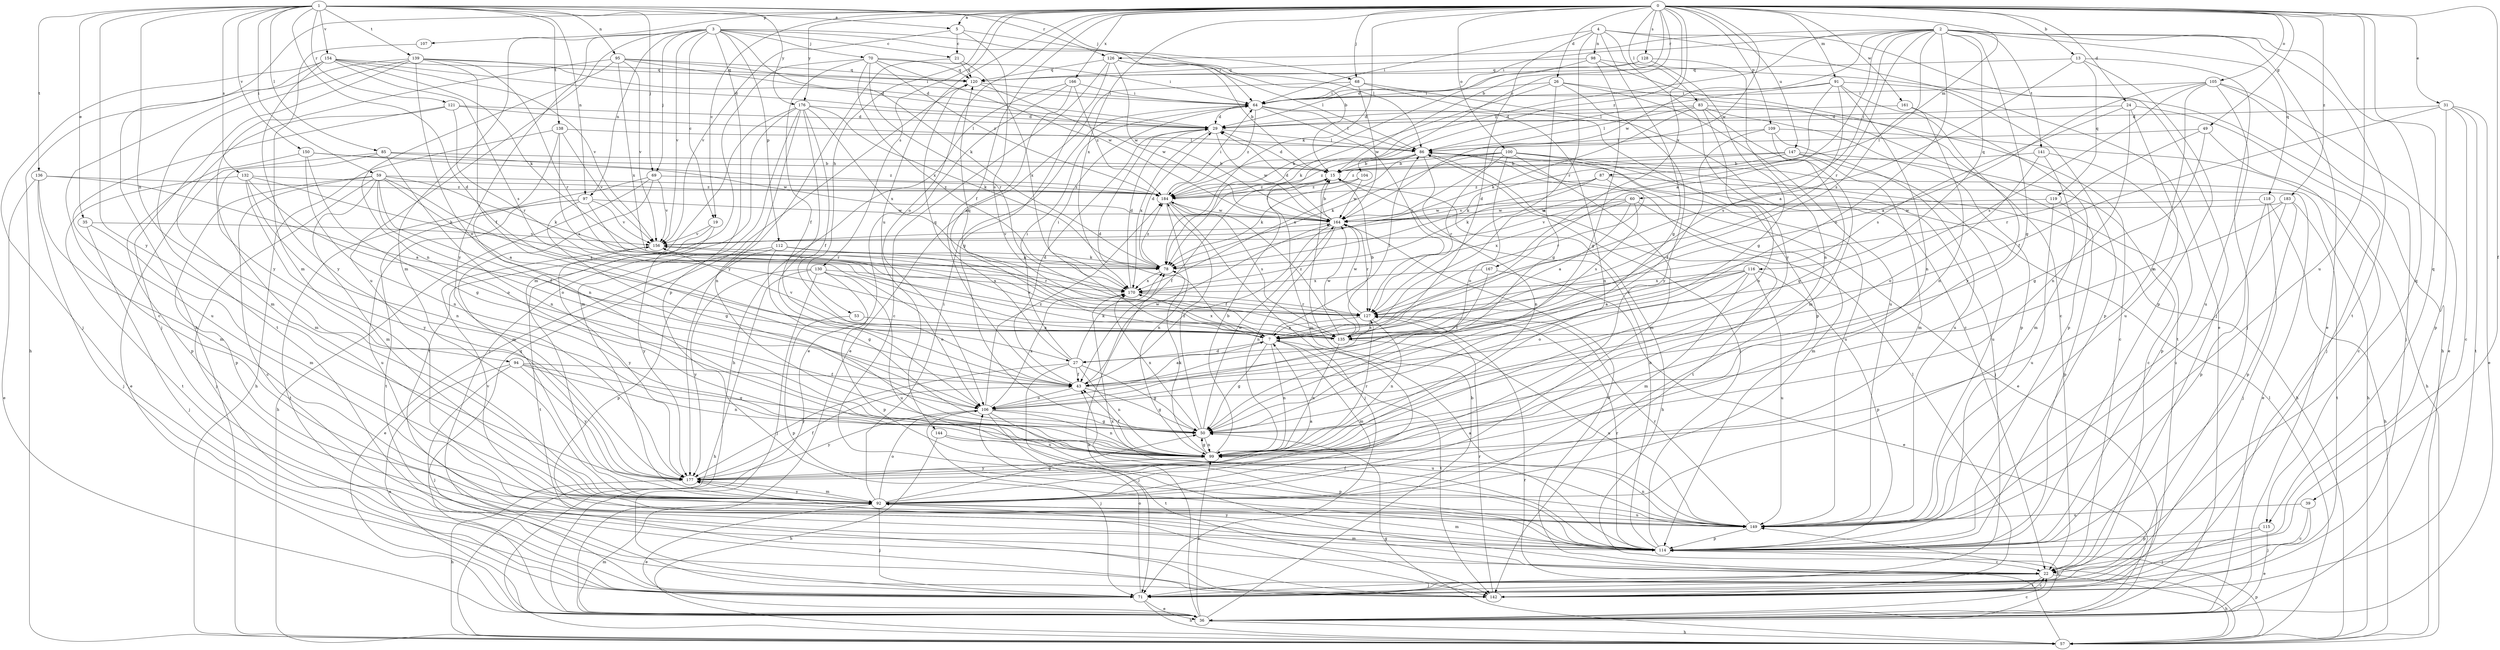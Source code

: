 strict digraph  {
0;
1;
2;
3;
4;
5;
7;
13;
15;
19;
21;
22;
24;
26;
27;
29;
31;
35;
36;
39;
43;
49;
50;
53;
57;
59;
60;
64;
68;
69;
70;
71;
78;
83;
85;
86;
87;
91;
92;
94;
95;
97;
98;
99;
100;
104;
105;
106;
107;
109;
112;
114;
115;
116;
118;
119;
120;
121;
126;
127;
128;
130;
132;
135;
136;
138;
139;
141;
142;
144;
147;
149;
150;
154;
156;
161;
164;
166;
167;
170;
176;
177;
183;
184;
0 -> 5  [label=a];
0 -> 13  [label=b];
0 -> 15  [label=b];
0 -> 19  [label=c];
0 -> 24  [label=d];
0 -> 26  [label=d];
0 -> 31  [label=e];
0 -> 39  [label=f];
0 -> 43  [label=f];
0 -> 49  [label=g];
0 -> 53  [label=h];
0 -> 57  [label=h];
0 -> 68  [label=j];
0 -> 78  [label=k];
0 -> 83  [label=l];
0 -> 87  [label=m];
0 -> 91  [label=m];
0 -> 100  [label=o];
0 -> 104  [label=o];
0 -> 105  [label=o];
0 -> 106  [label=o];
0 -> 107  [label=p];
0 -> 109  [label=p];
0 -> 115  [label=q];
0 -> 128  [label=s];
0 -> 130  [label=s];
0 -> 144  [label=u];
0 -> 147  [label=u];
0 -> 149  [label=u];
0 -> 161  [label=w];
0 -> 164  [label=w];
0 -> 166  [label=x];
0 -> 167  [label=x];
0 -> 170  [label=x];
0 -> 176  [label=y];
0 -> 183  [label=z];
0 -> 184  [label=z];
1 -> 5  [label=a];
1 -> 27  [label=d];
1 -> 35  [label=e];
1 -> 59  [label=i];
1 -> 68  [label=j];
1 -> 69  [label=j];
1 -> 85  [label=l];
1 -> 94  [label=n];
1 -> 95  [label=n];
1 -> 97  [label=n];
1 -> 121  [label=r];
1 -> 126  [label=r];
1 -> 132  [label=s];
1 -> 136  [label=t];
1 -> 138  [label=t];
1 -> 139  [label=t];
1 -> 150  [label=v];
1 -> 154  [label=v];
1 -> 176  [label=y];
1 -> 177  [label=y];
2 -> 7  [label=a];
2 -> 36  [label=e];
2 -> 50  [label=g];
2 -> 60  [label=i];
2 -> 64  [label=i];
2 -> 106  [label=o];
2 -> 115  [label=q];
2 -> 116  [label=q];
2 -> 118  [label=q];
2 -> 126  [label=r];
2 -> 127  [label=r];
2 -> 135  [label=s];
2 -> 141  [label=t];
2 -> 142  [label=t];
2 -> 164  [label=w];
2 -> 184  [label=z];
3 -> 15  [label=b];
3 -> 19  [label=c];
3 -> 21  [label=c];
3 -> 69  [label=j];
3 -> 70  [label=j];
3 -> 78  [label=k];
3 -> 86  [label=l];
3 -> 92  [label=m];
3 -> 97  [label=n];
3 -> 112  [label=p];
3 -> 114  [label=p];
3 -> 149  [label=u];
3 -> 156  [label=v];
3 -> 177  [label=y];
4 -> 27  [label=d];
4 -> 36  [label=e];
4 -> 50  [label=g];
4 -> 64  [label=i];
4 -> 71  [label=j];
4 -> 98  [label=n];
4 -> 127  [label=r];
4 -> 177  [label=y];
5 -> 21  [label=c];
5 -> 64  [label=i];
5 -> 135  [label=s];
5 -> 156  [label=v];
7 -> 27  [label=d];
7 -> 29  [label=d];
7 -> 50  [label=g];
7 -> 64  [label=i];
7 -> 86  [label=l];
7 -> 92  [label=m];
7 -> 99  [label=n];
7 -> 142  [label=t];
7 -> 156  [label=v];
7 -> 170  [label=x];
13 -> 7  [label=a];
13 -> 71  [label=j];
13 -> 114  [label=p];
13 -> 119  [label=q];
13 -> 120  [label=q];
15 -> 29  [label=d];
15 -> 43  [label=f];
15 -> 57  [label=h];
15 -> 184  [label=z];
19 -> 142  [label=t];
19 -> 156  [label=v];
19 -> 177  [label=y];
21 -> 120  [label=q];
21 -> 170  [label=x];
21 -> 177  [label=y];
22 -> 57  [label=h];
22 -> 71  [label=j];
22 -> 92  [label=m];
22 -> 142  [label=t];
22 -> 164  [label=w];
24 -> 29  [label=d];
24 -> 71  [label=j];
24 -> 99  [label=n];
24 -> 135  [label=s];
24 -> 149  [label=u];
26 -> 50  [label=g];
26 -> 64  [label=i];
26 -> 78  [label=k];
26 -> 142  [label=t];
26 -> 149  [label=u];
26 -> 177  [label=y];
27 -> 43  [label=f];
27 -> 50  [label=g];
27 -> 64  [label=i];
27 -> 71  [label=j];
27 -> 78  [label=k];
27 -> 99  [label=n];
27 -> 120  [label=q];
27 -> 177  [label=y];
29 -> 86  [label=l];
29 -> 164  [label=w];
29 -> 170  [label=x];
31 -> 22  [label=c];
31 -> 29  [label=d];
31 -> 36  [label=e];
31 -> 43  [label=f];
31 -> 114  [label=p];
31 -> 142  [label=t];
35 -> 71  [label=j];
35 -> 92  [label=m];
35 -> 156  [label=v];
36 -> 15  [label=b];
36 -> 22  [label=c];
36 -> 57  [label=h];
36 -> 78  [label=k];
36 -> 92  [label=m];
36 -> 99  [label=n];
36 -> 120  [label=q];
36 -> 149  [label=u];
39 -> 22  [label=c];
39 -> 71  [label=j];
39 -> 149  [label=u];
43 -> 7  [label=a];
43 -> 29  [label=d];
43 -> 50  [label=g];
43 -> 106  [label=o];
43 -> 164  [label=w];
49 -> 22  [label=c];
49 -> 50  [label=g];
49 -> 86  [label=l];
49 -> 127  [label=r];
50 -> 99  [label=n];
50 -> 164  [label=w];
50 -> 170  [label=x];
50 -> 184  [label=z];
53 -> 7  [label=a];
53 -> 114  [label=p];
57 -> 50  [label=g];
57 -> 86  [label=l];
57 -> 114  [label=p];
57 -> 127  [label=r];
59 -> 7  [label=a];
59 -> 22  [label=c];
59 -> 43  [label=f];
59 -> 71  [label=j];
59 -> 78  [label=k];
59 -> 92  [label=m];
59 -> 106  [label=o];
59 -> 114  [label=p];
59 -> 135  [label=s];
59 -> 184  [label=z];
60 -> 7  [label=a];
60 -> 92  [label=m];
60 -> 135  [label=s];
60 -> 156  [label=v];
60 -> 164  [label=w];
60 -> 170  [label=x];
64 -> 29  [label=d];
64 -> 86  [label=l];
64 -> 99  [label=n];
64 -> 127  [label=r];
64 -> 184  [label=z];
68 -> 22  [label=c];
68 -> 36  [label=e];
68 -> 64  [label=i];
68 -> 114  [label=p];
68 -> 164  [label=w];
69 -> 57  [label=h];
69 -> 92  [label=m];
69 -> 142  [label=t];
69 -> 156  [label=v];
69 -> 184  [label=z];
70 -> 43  [label=f];
70 -> 64  [label=i];
70 -> 92  [label=m];
70 -> 120  [label=q];
70 -> 127  [label=r];
70 -> 164  [label=w];
70 -> 170  [label=x];
70 -> 184  [label=z];
71 -> 36  [label=e];
71 -> 57  [label=h];
71 -> 106  [label=o];
78 -> 29  [label=d];
78 -> 170  [label=x];
78 -> 184  [label=z];
83 -> 22  [label=c];
83 -> 29  [label=d];
83 -> 78  [label=k];
83 -> 86  [label=l];
83 -> 92  [label=m];
83 -> 99  [label=n];
83 -> 114  [label=p];
85 -> 15  [label=b];
85 -> 36  [label=e];
85 -> 92  [label=m];
85 -> 99  [label=n];
85 -> 184  [label=z];
86 -> 15  [label=b];
86 -> 36  [label=e];
86 -> 57  [label=h];
86 -> 92  [label=m];
86 -> 99  [label=n];
86 -> 142  [label=t];
86 -> 170  [label=x];
87 -> 36  [label=e];
87 -> 78  [label=k];
87 -> 127  [label=r];
87 -> 156  [label=v];
87 -> 184  [label=z];
91 -> 7  [label=a];
91 -> 64  [label=i];
91 -> 86  [label=l];
91 -> 99  [label=n];
91 -> 114  [label=p];
91 -> 135  [label=s];
91 -> 177  [label=y];
92 -> 7  [label=a];
92 -> 36  [label=e];
92 -> 50  [label=g];
92 -> 64  [label=i];
92 -> 71  [label=j];
92 -> 106  [label=o];
92 -> 149  [label=u];
92 -> 177  [label=y];
94 -> 36  [label=e];
94 -> 43  [label=f];
94 -> 50  [label=g];
94 -> 71  [label=j];
94 -> 99  [label=n];
94 -> 177  [label=y];
95 -> 29  [label=d];
95 -> 64  [label=i];
95 -> 99  [label=n];
95 -> 120  [label=q];
95 -> 156  [label=v];
95 -> 170  [label=x];
95 -> 177  [label=y];
97 -> 50  [label=g];
97 -> 127  [label=r];
97 -> 142  [label=t];
97 -> 149  [label=u];
97 -> 156  [label=v];
97 -> 164  [label=w];
98 -> 22  [label=c];
98 -> 50  [label=g];
98 -> 57  [label=h];
98 -> 78  [label=k];
98 -> 120  [label=q];
99 -> 15  [label=b];
99 -> 43  [label=f];
99 -> 50  [label=g];
99 -> 78  [label=k];
99 -> 127  [label=r];
99 -> 177  [label=y];
100 -> 15  [label=b];
100 -> 57  [label=h];
100 -> 71  [label=j];
100 -> 78  [label=k];
100 -> 92  [label=m];
100 -> 106  [label=o];
100 -> 127  [label=r];
100 -> 149  [label=u];
100 -> 184  [label=z];
104 -> 78  [label=k];
104 -> 164  [label=w];
104 -> 184  [label=z];
105 -> 7  [label=a];
105 -> 36  [label=e];
105 -> 64  [label=i];
105 -> 71  [label=j];
105 -> 99  [label=n];
105 -> 135  [label=s];
105 -> 149  [label=u];
106 -> 50  [label=g];
106 -> 71  [label=j];
106 -> 99  [label=n];
106 -> 142  [label=t];
106 -> 149  [label=u];
106 -> 170  [label=x];
106 -> 177  [label=y];
106 -> 184  [label=z];
107 -> 92  [label=m];
109 -> 43  [label=f];
109 -> 50  [label=g];
109 -> 57  [label=h];
109 -> 86  [label=l];
109 -> 149  [label=u];
112 -> 36  [label=e];
112 -> 50  [label=g];
112 -> 78  [label=k];
112 -> 114  [label=p];
112 -> 127  [label=r];
114 -> 15  [label=b];
114 -> 22  [label=c];
114 -> 43  [label=f];
114 -> 86  [label=l];
114 -> 92  [label=m];
114 -> 127  [label=r];
114 -> 170  [label=x];
114 -> 177  [label=y];
115 -> 36  [label=e];
115 -> 71  [label=j];
115 -> 114  [label=p];
116 -> 7  [label=a];
116 -> 92  [label=m];
116 -> 106  [label=o];
116 -> 114  [label=p];
116 -> 127  [label=r];
116 -> 149  [label=u];
116 -> 170  [label=x];
118 -> 57  [label=h];
118 -> 71  [label=j];
118 -> 114  [label=p];
118 -> 164  [label=w];
119 -> 114  [label=p];
119 -> 149  [label=u];
119 -> 164  [label=w];
120 -> 64  [label=i];
120 -> 164  [label=w];
121 -> 29  [label=d];
121 -> 86  [label=l];
121 -> 92  [label=m];
121 -> 127  [label=r];
121 -> 149  [label=u];
126 -> 15  [label=b];
126 -> 22  [label=c];
126 -> 50  [label=g];
126 -> 86  [label=l];
126 -> 120  [label=q];
126 -> 164  [label=w];
127 -> 7  [label=a];
127 -> 99  [label=n];
127 -> 135  [label=s];
127 -> 164  [label=w];
128 -> 29  [label=d];
128 -> 50  [label=g];
128 -> 99  [label=n];
128 -> 120  [label=q];
130 -> 57  [label=h];
130 -> 71  [label=j];
130 -> 106  [label=o];
130 -> 114  [label=p];
130 -> 149  [label=u];
130 -> 170  [label=x];
130 -> 177  [label=y];
132 -> 78  [label=k];
132 -> 99  [label=n];
132 -> 106  [label=o];
132 -> 142  [label=t];
132 -> 177  [label=y];
132 -> 184  [label=z];
135 -> 15  [label=b];
135 -> 99  [label=n];
135 -> 120  [label=q];
135 -> 149  [label=u];
135 -> 156  [label=v];
135 -> 164  [label=w];
135 -> 184  [label=z];
136 -> 7  [label=a];
136 -> 36  [label=e];
136 -> 71  [label=j];
136 -> 92  [label=m];
136 -> 184  [label=z];
138 -> 57  [label=h];
138 -> 86  [label=l];
138 -> 99  [label=n];
138 -> 135  [label=s];
138 -> 156  [label=v];
139 -> 22  [label=c];
139 -> 29  [label=d];
139 -> 43  [label=f];
139 -> 71  [label=j];
139 -> 106  [label=o];
139 -> 120  [label=q];
139 -> 127  [label=r];
139 -> 142  [label=t];
141 -> 15  [label=b];
141 -> 92  [label=m];
141 -> 106  [label=o];
141 -> 114  [label=p];
142 -> 22  [label=c];
142 -> 86  [label=l];
142 -> 127  [label=r];
144 -> 57  [label=h];
144 -> 99  [label=n];
144 -> 114  [label=p];
147 -> 15  [label=b];
147 -> 22  [label=c];
147 -> 78  [label=k];
147 -> 92  [label=m];
147 -> 149  [label=u];
147 -> 184  [label=z];
149 -> 7  [label=a];
149 -> 99  [label=n];
149 -> 114  [label=p];
149 -> 127  [label=r];
149 -> 156  [label=v];
150 -> 15  [label=b];
150 -> 50  [label=g];
150 -> 99  [label=n];
150 -> 114  [label=p];
150 -> 164  [label=w];
154 -> 29  [label=d];
154 -> 57  [label=h];
154 -> 71  [label=j];
154 -> 78  [label=k];
154 -> 120  [label=q];
154 -> 135  [label=s];
154 -> 156  [label=v];
154 -> 177  [label=y];
156 -> 78  [label=k];
156 -> 177  [label=y];
161 -> 29  [label=d];
161 -> 99  [label=n];
161 -> 114  [label=p];
164 -> 15  [label=b];
164 -> 29  [label=d];
164 -> 43  [label=f];
164 -> 99  [label=n];
164 -> 127  [label=r];
164 -> 156  [label=v];
166 -> 7  [label=a];
166 -> 36  [label=e];
166 -> 57  [label=h];
166 -> 64  [label=i];
166 -> 184  [label=z];
167 -> 36  [label=e];
167 -> 43  [label=f];
167 -> 170  [label=x];
170 -> 29  [label=d];
170 -> 127  [label=r];
176 -> 29  [label=d];
176 -> 43  [label=f];
176 -> 71  [label=j];
176 -> 78  [label=k];
176 -> 92  [label=m];
176 -> 99  [label=n];
176 -> 106  [label=o];
176 -> 142  [label=t];
176 -> 170  [label=x];
177 -> 43  [label=f];
177 -> 57  [label=h];
177 -> 92  [label=m];
183 -> 114  [label=p];
183 -> 135  [label=s];
183 -> 142  [label=t];
183 -> 149  [label=u];
183 -> 164  [label=w];
184 -> 64  [label=i];
184 -> 71  [label=j];
184 -> 99  [label=n];
184 -> 135  [label=s];
184 -> 164  [label=w];
}
